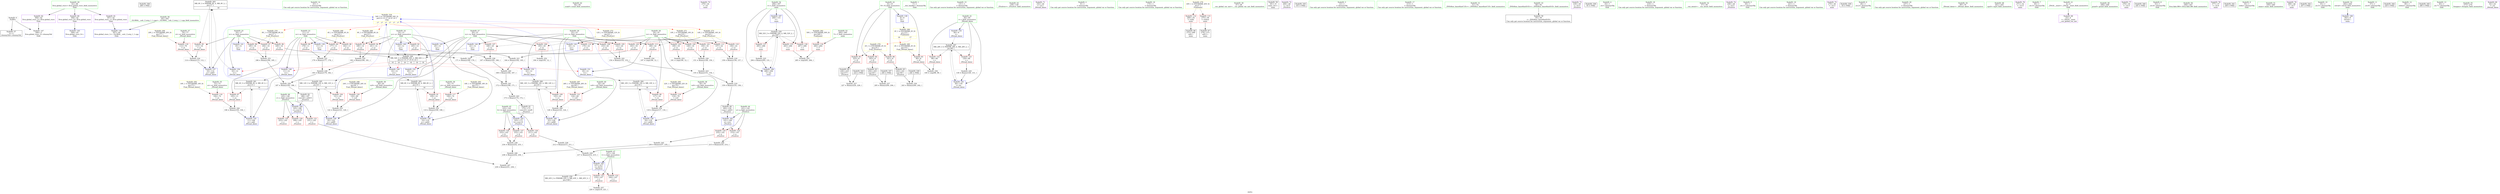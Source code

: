 digraph "SVFG" {
	label="SVFG";

	Node0x564734958a10 [shape=record,color=grey,label="{NodeID: 0\nNullPtr}"];
	Node0x564734958a10 -> Node0x564734977640[style=solid];
	Node0x564734958a10 -> Node0x56473497d220[style=solid];
	Node0x5647349a3600 [shape=record,color=black,label="{NodeID: 346\n289 = PHI()\n}"];
	Node0x56473498ee70 [shape=record,color=black,label="{NodeID: 263\nMR_8V_3 = PHI(MR_8V_4, MR_8V_2, )\npts\{17 \}\n|{|<s2>16}}"];
	Node0x56473498ee70 -> Node0x564734979610[style=dashed];
	Node0x56473498ee70 -> Node0x56473497da70[style=dashed];
	Node0x56473498ee70:s2 -> Node0x564734995f80[style=dashed,color=blue];
	Node0x564734975e80 [shape=record,color=red,label="{NodeID: 97\n184\<--16\n\<--zc\n_Z5solvev\n}"];
	Node0x564734975e80 -> Node0x564734984aa0[style=solid];
	Node0x564734973dc0 [shape=record,color=green,label="{NodeID: 14\n43\<--1\n\<--dummyObj\nCan only get source location for instruction, argument, global var or function.}"];
	Node0x5647349769e0 [shape=record,color=red,label="{NodeID: 111\n157\<--22\n\<--vz\n_Z5solvev\n}"];
	Node0x5647349769e0 -> Node0x564734981920[style=solid];
	Node0x564734974bc0 [shape=record,color=green,label="{NodeID: 28\n22\<--23\nvz\<--vz_field_insensitive\nGlob }"];
	Node0x564734974bc0 -> Node0x564734976840[style=solid];
	Node0x564734974bc0 -> Node0x564734976910[style=solid];
	Node0x564734974bc0 -> Node0x5647349769e0[style=solid];
	Node0x564734974bc0 -> Node0x564734976ab0[style=solid];
	Node0x564734974bc0 -> Node0x564734976b80[style=solid];
	Node0x564734974bc0 -> Node0x56473497cf20[style=solid];
	Node0x564734974bc0 -> Node0x56473497d730[style=solid];
	Node0x564734974bc0 -> Node0x56473497dce0[style=solid];
	Node0x56473497be90 [shape=record,color=red,label="{NodeID: 125\n235\<--141\n\<--a\n_Z5solvev\n}"];
	Node0x56473497be90 -> Node0x5647349841a0[style=solid];
	Node0x564734975870 [shape=record,color=green,label="{NodeID: 42\n94\<--95\nscanf\<--scanf_field_insensitive\n}"];
	Node0x564734981f20 [shape=record,color=grey,label="{NodeID: 222\n154 = Binary(152, 153, )\n}"];
	Node0x564734981f20 -> Node0x5647349820a0[style=solid];
	Node0x56473497ca20 [shape=record,color=blue,label="{NodeID: 139\n11\<--12\nxc\<--\nGlob }"];
	Node0x56473497ca20 -> Node0x56473498df70[style=dashed];
	Node0x564734977540 [shape=record,color=green,label="{NodeID: 56\n44\<--302\n_GLOBAL__sub_I_Lutyj_1_1.cpp\<--_GLOBAL__sub_I_Lutyj_1_1.cpp_field_insensitive\n}"];
	Node0x564734977540 -> Node0x56473497d120[style=solid];
	Node0x564734983420 [shape=record,color=grey,label="{NodeID: 236\n183 = Binary(179, 182, )\n}"];
	Node0x564734983420 -> Node0x564734984920[style=solid];
	Node0x56473497d730 [shape=record,color=blue,label="{NodeID: 153\n22\<--12\nvz\<--\n_Z9read_datav\n}"];
	Node0x56473497d730 -> Node0x56473498fd70[style=dashed];
	Node0x564734978130 [shape=record,color=purple,label="{NodeID: 70\n279\<--24\n\<--.str\nmain\n}"];
	Node0x564734984920 [shape=record,color=grey,label="{NodeID: 250\n187 = Binary(183, 186, )\n}"];
	Node0x564734984920 -> Node0x564734977ab0[style=solid];
	Node0x56473497e290 [shape=record,color=blue,label="{NodeID: 167\n266\<--131\nt\<--\nmain\n}"];
	Node0x56473497e290 -> Node0x56473498da70[style=dashed];
	Node0x564734978d20 [shape=record,color=red,label="{NodeID: 84\n203\<--8\n\<--N\n_Z5solvev\n}"];
	Node0x564734978d20 -> Node0x564734977b80[style=solid];
	Node0x56473496f700 [shape=record,color=green,label="{NodeID: 1\n7\<--1\n__dso_handle\<--dummyObj\nGlob }"];
	Node0x56473498f370 [shape=record,color=black,label="{NodeID: 264\nMR_10V_3 = PHI(MR_10V_4, MR_10V_2, )\npts\{19 \}\n|{|<s2>16}}"];
	Node0x56473498f370 -> Node0x564734976020[style=dashed];
	Node0x56473498f370 -> Node0x56473497db40[style=dashed];
	Node0x56473498f370:s2 -> Node0x564734995f80[style=dashed,color=blue];
	Node0x564734975f50 [shape=record,color=red,label="{NodeID: 98\n185\<--16\n\<--zc\n_Z5solvev\n}"];
	Node0x564734975f50 -> Node0x564734984aa0[style=solid];
	Node0x564734973ec0 [shape=record,color=green,label="{NodeID: 15\n131\<--1\n\<--dummyObj\nCan only get source location for instruction, argument, global var or function.}"];
	Node0x564734991a70 [shape=record,color=yellow,style=double,label="{NodeID: 278\n2V_1 = ENCHI(MR_2V_0)\npts\{10 \}\nFun[_Z5solvev]}"];
	Node0x564734991a70 -> Node0x564734978d20[style=dashed];
	Node0x564734991a70 -> Node0x564734978df0[style=dashed];
	Node0x564734991a70 -> Node0x564734978ec0[style=dashed];
	Node0x564734976ab0 [shape=record,color=red,label="{NodeID: 112\n170\<--22\n\<--vz\n_Z5solvev\n}"];
	Node0x564734976ab0 -> Node0x564734983d20[style=solid];
	Node0x564734974cc0 [shape=record,color=green,label="{NodeID: 29\n42\<--46\nllvm.global_ctors\<--llvm.global_ctors_field_insensitive\nGlob }"];
	Node0x564734974cc0 -> Node0x564734978950[style=solid];
	Node0x564734974cc0 -> Node0x564734978a50[style=solid];
	Node0x564734974cc0 -> Node0x564734978b50[style=solid];
	Node0x564734992f20 [shape=record,color=yellow,style=double,label="{NodeID: 292\n16V_1 = ENCHI(MR_16V_0)\npts\{73 \}\nFun[_Z9read_datav]}"];
	Node0x564734992f20 -> Node0x56473497b740[style=dashed];
	Node0x56473497bf60 [shape=record,color=red,label="{NodeID: 126\n211\<--143\n\<--b\n_Z5solvev\n}"];
	Node0x56473497bf60 -> Node0x564734982820[style=solid];
	Node0x564734975970 [shape=record,color=green,label="{NodeID: 43\n138\<--139\n_Z5solvev\<--_Z5solvev_field_insensitive\n}"];
	Node0x5647349820a0 [shape=record,color=grey,label="{NodeID: 223\n155 = Binary(151, 154, )\n}"];
	Node0x5647349820a0 -> Node0x564734981aa0[style=solid];
	Node0x56473497cb20 [shape=record,color=blue,label="{NodeID: 140\n14\<--12\nyc\<--\nGlob }"];
	Node0x56473497cb20 -> Node0x56473498df70[style=dashed];
	Node0x564734977640 [shape=record,color=black,label="{NodeID: 57\n2\<--3\ndummyVal\<--dummyVal\n}"];
	Node0x5647349835a0 [shape=record,color=grey,label="{NodeID: 237\n205 = Binary(200, 204, )\n}"];
	Node0x56473497d800 [shape=record,color=blue,label="{NodeID: 154\n84\<--9\ni\<--\n_Z9read_datav\n}"];
	Node0x56473497d800 -> Node0x564734990270[style=dashed];
	Node0x564734978200 [shape=record,color=purple,label="{NodeID: 71\n102\<--26\n\<--.str.1\n_Z9read_datav\n}"];
	Node0x564734995f80 [shape=record,color=yellow,style=double,label="{NodeID: 334\n54V_3 = CSCHI(MR_54V_2)\npts\{13 15 17 19 21 23 \}\nCS[]|{|<s1>17|<s2>17|<s3>17|<s4>17|<s5>17|<s6>17}}"];
	Node0x564734995f80 -> Node0x56473498df70[style=dashed];
	Node0x564734995f80:s1 -> Node0x564734990770[style=dashed,color=red];
	Node0x564734995f80:s2 -> Node0x564734991290[style=dashed,color=red];
	Node0x564734995f80:s3 -> Node0x564734991370[style=dashed,color=red];
	Node0x564734995f80:s4 -> Node0x564734991450[style=dashed,color=red];
	Node0x564734995f80:s5 -> Node0x564734991530[style=dashed,color=red];
	Node0x564734995f80:s6 -> Node0x564734991610[style=dashed,color=red];
	Node0x564734984aa0 [shape=record,color=grey,label="{NodeID: 251\n186 = Binary(184, 185, )\n}"];
	Node0x564734984aa0 -> Node0x564734984920[style=solid];
	Node0x56473497e360 [shape=record,color=blue,label="{NodeID: 168\n266\<--294\nt\<--inc\nmain\n}"];
	Node0x56473497e360 -> Node0x56473498da70[style=dashed];
	Node0x564734978df0 [shape=record,color=red,label="{NodeID: 85\n225\<--8\n\<--N\n_Z5solvev\n}"];
	Node0x564734978df0 -> Node0x564734977c50[style=solid];
	Node0x564734972de0 [shape=record,color=green,label="{NodeID: 2\n9\<--1\n\<--dummyObj\nCan only get source location for instruction, argument, global var or function.}"];
	Node0x56473498f870 [shape=record,color=black,label="{NodeID: 265\nMR_12V_3 = PHI(MR_12V_4, MR_12V_2, )\npts\{21 \}\n|{|<s2>16}}"];
	Node0x56473498f870 -> Node0x564734976430[style=dashed];
	Node0x56473498f870 -> Node0x56473497dc10[style=dashed];
	Node0x56473498f870:s2 -> Node0x564734995f80[style=dashed,color=blue];
	Node0x564734976020 [shape=record,color=red,label="{NodeID: 99\n117\<--18\n\<--vx\n_Z9read_datav\n}"];
	Node0x564734976020 -> Node0x564734983120[style=solid];
	Node0x564734973fc0 [shape=record,color=green,label="{NodeID: 16\n174\<--1\n\<--dummyObj\nCan only get source location for instruction, argument, global var or function.}"];
	Node0x564734991b50 [shape=record,color=yellow,style=double,label="{NodeID: 279\n45V_1 = ENCHI(MR_45V_0)\npts\{1 \}\nFun[main]}"];
	Node0x564734991b50 -> Node0x564734976c50[style=dashed];
	Node0x564734991b50 -> Node0x564734976d20[style=dashed];
	Node0x564734976b80 [shape=record,color=red,label="{NodeID: 113\n196\<--22\n\<--vz\n_Z5solvev\n}"];
	Node0x564734976b80 -> Node0x564734984f20[style=solid];
	Node0x564734974dc0 [shape=record,color=green,label="{NodeID: 30\n47\<--48\n__cxx_global_var_init\<--__cxx_global_var_init_field_insensitive\n}"];
	Node0x564734993000 [shape=record,color=yellow,style=double,label="{NodeID: 293\n18V_1 = ENCHI(MR_18V_0)\npts\{75 \}\nFun[_Z9read_datav]}"];
	Node0x564734993000 -> Node0x56473497b810[style=dashed];
	Node0x56473497c030 [shape=record,color=red,label="{NodeID: 127\n232\<--143\n\<--b\n_Z5solvev\n}"];
	Node0x56473497c030 -> Node0x564734983720[style=solid];
	Node0x564734975a70 [shape=record,color=green,label="{NodeID: 44\n141\<--142\na\<--a_field_insensitive\n_Z5solvev\n}"];
	Node0x564734975a70 -> Node0x56473497bdc0[style=solid];
	Node0x564734975a70 -> Node0x56473497be90[style=solid];
	Node0x564734975a70 -> Node0x56473497de80[style=solid];
	Node0x564734982220 [shape=record,color=grey,label="{NodeID: 224\n114 = Binary(113, 112, )\n}"];
	Node0x564734982220 -> Node0x56473497da70[style=solid];
	Node0x56473497cc20 [shape=record,color=blue,label="{NodeID: 141\n16\<--12\nzc\<--\nGlob }"];
	Node0x56473497cc20 -> Node0x56473498df70[style=dashed];
	Node0x564734977740 [shape=record,color=black,label="{NodeID: 58\n261\<--9\nmain_ret\<--\nmain\n}"];
	Node0x564734983720 [shape=record,color=grey,label="{NodeID: 238\n234 = Binary(232, 233, )\n}"];
	Node0x564734983720 -> Node0x564734984320[style=solid];
	Node0x56473497d8d0 [shape=record,color=blue,label="{NodeID: 155\n11\<--106\nxc\<--add\n_Z9read_datav\n}"];
	Node0x56473497d8d0 -> Node0x56473498e470[style=dashed];
	Node0x5647349782d0 [shape=record,color=purple,label="{NodeID: 72\n206\<--28\n\<--.str.2\n_Z5solvev\n}"];
	Node0x5647346bd160 [shape=record,color=black,label="{NodeID: 335\n103 = PHI()\n}"];
	Node0x564734984c20 [shape=record,color=grey,label="{NodeID: 252\n194 = cmp(193, 12, )\n}"];
	Node0x564734978ec0 [shape=record,color=red,label="{NodeID: 86\n241\<--8\n\<--N\n_Z5solvev\n}"];
	Node0x564734978ec0 -> Node0x564734977d20[style=solid];
	Node0x564734972e70 [shape=record,color=green,label="{NodeID: 3\n12\<--1\n\<--dummyObj\nCan only get source location for instruction, argument, global var or function.}"];
	Node0x56473498fd70 [shape=record,color=black,label="{NodeID: 266\nMR_14V_3 = PHI(MR_14V_4, MR_14V_2, )\npts\{23 \}\n|{|<s2>16}}"];
	Node0x56473498fd70 -> Node0x564734976840[style=dashed];
	Node0x56473498fd70 -> Node0x56473497dce0[style=dashed];
	Node0x56473498fd70:s2 -> Node0x564734995f80[style=dashed,color=blue];
	Node0x5647349760f0 [shape=record,color=red,label="{NodeID: 100\n149\<--18\n\<--vx\n_Z5solvev\n}"];
	Node0x5647349760f0 -> Node0x564734982520[style=solid];
	Node0x5647349740c0 [shape=record,color=green,label="{NodeID: 17\n213\<--1\n\<--dummyObj\nCan only get source location for instruction, argument, global var or function.}"];
	Node0x564734991c60 [shape=record,color=yellow,style=double,label="{NodeID: 280\n2V_1 = ENCHI(MR_2V_0)\npts\{10 \}\nFun[main]|{<s0>16|<s1>17}}"];
	Node0x564734991c60:s0 -> Node0x5647349928d0[style=dashed,color=red];
	Node0x564734991c60:s1 -> Node0x564734991a70[style=dashed,color=red];
	Node0x564734976c50 [shape=record,color=red,label="{NodeID: 114\n269\<--34\n\<--stdin\nmain\n}"];
	Node0x564734976c50 -> Node0x564734977df0[style=solid];
	Node0x564734974ec0 [shape=record,color=green,label="{NodeID: 31\n51\<--52\n_ZNSt8ios_base4InitC1Ev\<--_ZNSt8ios_base4InitC1Ev_field_insensitive\n}"];
	Node0x5647349930e0 [shape=record,color=yellow,style=double,label="{NodeID: 294\n20V_1 = ENCHI(MR_20V_0)\npts\{77 \}\nFun[_Z9read_datav]}"];
	Node0x5647349930e0 -> Node0x56473497b8e0[style=dashed];
	Node0x56473497c100 [shape=record,color=red,label="{NodeID: 128\n233\<--143\n\<--b\n_Z5solvev\n}"];
	Node0x56473497c100 -> Node0x564734983720[style=solid];
	Node0x564734975b40 [shape=record,color=green,label="{NodeID: 45\n143\<--144\nb\<--b_field_insensitive\n_Z5solvev\n}"];
	Node0x564734975b40 -> Node0x56473497bf60[style=solid];
	Node0x564734975b40 -> Node0x56473497c030[style=solid];
	Node0x564734975b40 -> Node0x56473497c100[style=solid];
	Node0x564734975b40 -> Node0x56473497df50[style=solid];
	Node0x5647349823a0 [shape=record,color=grey,label="{NodeID: 225\n294 = Binary(293, 131, )\n}"];
	Node0x5647349823a0 -> Node0x56473497e360[style=solid];
	Node0x56473497cd20 [shape=record,color=blue,label="{NodeID: 142\n18\<--12\nvx\<--\nGlob }"];
	Node0x56473497cd20 -> Node0x56473498df70[style=dashed];
	Node0x564734977810 [shape=record,color=black,label="{NodeID: 59\n55\<--56\n\<--_ZNSt8ios_base4InitD1Ev\nCan only get source location for instruction, argument, global var or function.}"];
	Node0x5647349838a0 [shape=record,color=grey,label="{NodeID: 239\n167 = Binary(165, 166, )\n}"];
	Node0x5647349838a0 -> Node0x564734983a20[style=solid];
	Node0x56473497d9a0 [shape=record,color=blue,label="{NodeID: 156\n14\<--110\nyc\<--add2\n_Z9read_datav\n}"];
	Node0x56473497d9a0 -> Node0x56473498e970[style=dashed];
	Node0x5647349783a0 [shape=record,color=purple,label="{NodeID: 73\n228\<--28\n\<--.str.2\n_Z5solvev\n}"];
	Node0x5647349a27b0 [shape=record,color=black,label="{NodeID: 336\n93 = PHI()\n}"];
	Node0x564734984da0 [shape=record,color=grey,label="{NodeID: 253\n191 = cmp(190, 12, )\n}"];
	Node0x564734978f90 [shape=record,color=red,label="{NodeID: 87\n105\<--11\n\<--xc\n_Z9read_datav\n}"];
	Node0x564734978f90 -> Node0x564734984020[style=solid];
	Node0x564734972f00 [shape=record,color=green,label="{NodeID: 4\n24\<--1\n.str\<--dummyObj\nGlob }"];
	Node0x564734990270 [shape=record,color=black,label="{NodeID: 267\nMR_28V_3 = PHI(MR_28V_4, MR_28V_2, )\npts\{85 \}\n}"];
	Node0x564734990270 -> Node0x56473497bc20[style=dashed];
	Node0x564734990270 -> Node0x56473497bcf0[style=dashed];
	Node0x564734990270 -> Node0x56473497ddb0[style=dashed];
	Node0x5647349761c0 [shape=record,color=red,label="{NodeID: 101\n150\<--18\n\<--vx\n_Z5solvev\n}"];
	Node0x5647349761c0 -> Node0x564734982520[style=solid];
	Node0x5647349741c0 [shape=record,color=green,label="{NodeID: 18\n216\<--1\n\<--dummyObj\nCan only get source location for instruction, argument, global var or function.}"];
	Node0x564734976d20 [shape=record,color=red,label="{NodeID: 115\n275\<--39\n\<--stdout\nmain\n}"];
	Node0x564734976d20 -> Node0x564734977ec0[style=solid];
	Node0x564734974fc0 [shape=record,color=green,label="{NodeID: 32\n57\<--58\n__cxa_atexit\<--__cxa_atexit_field_insensitive\n}"];
	Node0x5647349931c0 [shape=record,color=yellow,style=double,label="{NodeID: 295\n22V_1 = ENCHI(MR_22V_0)\npts\{79 \}\nFun[_Z9read_datav]}"];
	Node0x5647349931c0 -> Node0x56473497b9b0[style=dashed];
	Node0x56473497c1d0 [shape=record,color=red,label="{NodeID: 129\n199\<--145\n\<--c\n_Z5solvev\n}"];
	Node0x564734975c10 [shape=record,color=green,label="{NodeID: 46\n145\<--146\nc\<--c_field_insensitive\n_Z5solvev\n}"];
	Node0x564734975c10 -> Node0x56473497c1d0[style=solid];
	Node0x564734975c10 -> Node0x56473497c2a0[style=solid];
	Node0x564734975c10 -> Node0x56473497c370[style=solid];
	Node0x564734975c10 -> Node0x56473497e020[style=solid];
	Node0x564734982520 [shape=record,color=grey,label="{NodeID: 226\n151 = Binary(149, 150, )\n}"];
	Node0x564734982520 -> Node0x5647349820a0[style=solid];
	Node0x56473497ce20 [shape=record,color=blue,label="{NodeID: 143\n20\<--12\nvy\<--\nGlob }"];
	Node0x56473497ce20 -> Node0x56473498df70[style=dashed];
	Node0x564734977910 [shape=record,color=black,label="{NodeID: 60\n160\<--159\nconv\<--add3\n_Z5solvev\n}"];
	Node0x564734977910 -> Node0x56473497de80[style=solid];
	Node0x564734983a20 [shape=record,color=grey,label="{NodeID: 240\n168 = Binary(164, 167, )\n}"];
	Node0x564734983a20 -> Node0x564734983ba0[style=solid];
	Node0x56473497da70 [shape=record,color=blue,label="{NodeID: 157\n16\<--114\nzc\<--add3\n_Z9read_datav\n}"];
	Node0x56473497da70 -> Node0x56473498ee70[style=dashed];
	Node0x564734978470 [shape=record,color=purple,label="{NodeID: 74\n248\<--28\n\<--.str.2\n_Z5solvev\n}"];
	Node0x5647349a28b0 [shape=record,color=black,label="{NodeID: 337\n200 = PHI()\n}"];
	Node0x5647349a28b0 -> Node0x5647349835a0[style=solid];
	Node0x564734984f20 [shape=record,color=grey,label="{NodeID: 254\n197 = cmp(196, 12, )\n}"];
	Node0x564734979060 [shape=record,color=red,label="{NodeID: 88\n162\<--11\n\<--xc\n_Z5solvev\n}"];
	Node0x564734979060 -> Node0x564734981da0[style=solid];
	Node0x564734972f90 [shape=record,color=green,label="{NodeID: 5\n26\<--1\n.str.1\<--dummyObj\nGlob }"];
	Node0x564734990770 [shape=record,color=yellow,style=double,label="{NodeID: 268\n4V_1 = ENCHI(MR_4V_0)\npts\{13 \}\nFun[_Z5solvev]}"];
	Node0x564734990770 -> Node0x564734979060[style=dashed];
	Node0x564734990770 -> Node0x564734979130[style=dashed];
	Node0x564734990770 -> Node0x564734979200[style=dashed];
	Node0x564734976290 [shape=record,color=red,label="{NodeID: 102\n163\<--18\n\<--vx\n_Z5solvev\n}"];
	Node0x564734976290 -> Node0x564734981da0[style=solid];
	Node0x5647349742c0 [shape=record,color=green,label="{NodeID: 19\n221\<--1\n\<--dummyObj\nCan only get source location for instruction, argument, global var or function.}"];
	Node0x564734991e20 [shape=record,color=yellow,style=double,label="{NodeID: 282\n50V_1 = ENCHI(MR_50V_0)\npts\{265 \}\nFun[main]}"];
	Node0x564734991e20 -> Node0x56473497c5e0[style=dashed];
	Node0x56473497b740 [shape=record,color=red,label="{NodeID: 116\n104\<--72\n\<--xt\n_Z9read_datav\n}"];
	Node0x56473497b740 -> Node0x564734984020[style=solid];
	Node0x5647349750c0 [shape=record,color=green,label="{NodeID: 33\n56\<--62\n_ZNSt8ios_base4InitD1Ev\<--_ZNSt8ios_base4InitD1Ev_field_insensitive\n}"];
	Node0x5647349750c0 -> Node0x564734977810[style=solid];
	Node0x5647349932a0 [shape=record,color=yellow,style=double,label="{NodeID: 296\n24V_1 = ENCHI(MR_24V_0)\npts\{81 \}\nFun[_Z9read_datav]}"];
	Node0x5647349932a0 -> Node0x56473497ba80[style=dashed];
	Node0x56473497c2a0 [shape=record,color=red,label="{NodeID: 130\n223\<--145\n\<--c\n_Z5solvev\n}"];
	Node0x564734975ce0 [shape=record,color=green,label="{NodeID: 47\n147\<--148\nt\<--t_field_insensitive\n_Z5solvev\n}"];
	Node0x564734975ce0 -> Node0x56473497c440[style=solid];
	Node0x564734975ce0 -> Node0x56473497c510[style=solid];
	Node0x564734975ce0 -> Node0x56473497e0f0[style=solid];
	Node0x5647349826a0 [shape=record,color=grey,label="{NodeID: 227\n227 = Binary(224, 226, )\n}"];
	Node0x56473497cf20 [shape=record,color=blue,label="{NodeID: 144\n22\<--12\nvz\<--\nGlob }"];
	Node0x56473497cf20 -> Node0x56473498df70[style=dashed];
	Node0x5647349779e0 [shape=record,color=black,label="{NodeID: 61\n175\<--173\nconv10\<--mul9\n_Z5solvev\n}"];
	Node0x5647349779e0 -> Node0x56473497df50[style=solid];
	Node0x564734983ba0 [shape=record,color=grey,label="{NodeID: 241\n172 = Binary(168, 171, )\n}"];
	Node0x564734983ba0 -> Node0x564734983ea0[style=solid];
	Node0x56473497db40 [shape=record,color=blue,label="{NodeID: 158\n18\<--118\nvx\<--add4\n_Z9read_datav\n}"];
	Node0x56473497db40 -> Node0x56473498f370[style=dashed];
	Node0x564734978540 [shape=record,color=purple,label="{NodeID: 75\n270\<--30\n\<--.str.3\nmain\n}"];
	Node0x5647349a2a10 [shape=record,color=black,label="{NodeID: 338\n54 = PHI()\n}"];
	Node0x5647349850a0 [shape=record,color=grey,label="{NodeID: 255\n285 = cmp(283, 284, )\n}"];
	Node0x564734979130 [shape=record,color=red,label="{NodeID: 89\n177\<--11\n\<--xc\n_Z5solvev\n}"];
	Node0x564734979130 -> Node0x564734982ca0[style=solid];
	Node0x5647349738d0 [shape=record,color=green,label="{NodeID: 6\n28\<--1\n.str.2\<--dummyObj\nGlob }"];
	Node0x564734991290 [shape=record,color=yellow,style=double,label="{NodeID: 269\n6V_1 = ENCHI(MR_6V_0)\npts\{15 \}\nFun[_Z5solvev]}"];
	Node0x564734991290 -> Node0x5647349793a0[style=dashed];
	Node0x564734991290 -> Node0x564734979470[style=dashed];
	Node0x564734991290 -> Node0x564734979540[style=dashed];
	Node0x564734976360 [shape=record,color=red,label="{NodeID: 103\n190\<--18\n\<--vx\n_Z5solvev\n}"];
	Node0x564734976360 -> Node0x564734984da0[style=solid];
	Node0x5647349743c0 [shape=record,color=green,label="{NodeID: 20\n237\<--1\n\<--dummyObj\nCan only get source location for instruction, argument, global var or function.}"];
	Node0x56473497b810 [shape=record,color=red,label="{NodeID: 117\n108\<--74\n\<--yt\n_Z9read_datav\n}"];
	Node0x56473497b810 -> Node0x564734982e20[style=solid];
	Node0x5647349751c0 [shape=record,color=green,label="{NodeID: 34\n69\<--70\n_Z9read_datav\<--_Z9read_datav_field_insensitive\n}"];
	Node0x564734993380 [shape=record,color=yellow,style=double,label="{NodeID: 297\n26V_1 = ENCHI(MR_26V_0)\npts\{83 \}\nFun[_Z9read_datav]}"];
	Node0x564734993380 -> Node0x56473497bb50[style=dashed];
	Node0x56473497c370 [shape=record,color=red,label="{NodeID: 131\n231\<--145\n\<--c\n_Z5solvev\n}"];
	Node0x56473497c370 -> Node0x5647349844a0[style=solid];
	Node0x564734976dd0 [shape=record,color=green,label="{NodeID: 48\n201\<--202\nsqrtl\<--sqrtl_field_insensitive\n}"];
	Node0x564734982820 [shape=record,color=grey,label="{NodeID: 228\n212 = Binary(213, 211, )\n}"];
	Node0x564734982820 -> Node0x5647349829a0[style=solid];
	Node0x56473497d020 [shape=record,color=blue,label="{NodeID: 145\n306\<--43\nllvm.global_ctors_0\<--\nGlob }"];
	Node0x564734977ab0 [shape=record,color=black,label="{NodeID: 62\n188\<--187\nconv16\<--add15\n_Z5solvev\n}"];
	Node0x564734977ab0 -> Node0x56473497e020[style=solid];
	Node0x564734983d20 [shape=record,color=grey,label="{NodeID: 242\n171 = Binary(169, 170, )\n}"];
	Node0x564734983d20 -> Node0x564734983ba0[style=solid];
	Node0x56473497dc10 [shape=record,color=blue,label="{NodeID: 159\n20\<--122\nvy\<--add5\n_Z9read_datav\n}"];
	Node0x56473497dc10 -> Node0x56473498f870[style=dashed];
	Node0x564734978610 [shape=record,color=purple,label="{NodeID: 76\n271\<--32\n\<--.str.4\nmain\n}"];
	Node0x5647349a2ae0 [shape=record,color=black,label="{NodeID: 339\n240 = PHI()\n}"];
	Node0x5647349a2ae0 -> Node0x564734982b20[style=solid];
	Node0x564734985220 [shape=record,color=grey,label="{NodeID: 256\n100 = cmp(98, 99, )\n}"];
	Node0x564734979200 [shape=record,color=red,label="{NodeID: 90\n178\<--11\n\<--xc\n_Z5solvev\n}"];
	Node0x564734979200 -> Node0x564734982ca0[style=solid];
	Node0x564734973960 [shape=record,color=green,label="{NodeID: 7\n30\<--1\n.str.3\<--dummyObj\nGlob }"];
	Node0x564734991370 [shape=record,color=yellow,style=double,label="{NodeID: 270\n8V_1 = ENCHI(MR_8V_0)\npts\{17 \}\nFun[_Z5solvev]}"];
	Node0x564734991370 -> Node0x564734975db0[style=dashed];
	Node0x564734991370 -> Node0x564734975e80[style=dashed];
	Node0x564734991370 -> Node0x564734975f50[style=dashed];
	Node0x564734976430 [shape=record,color=red,label="{NodeID: 104\n121\<--20\n\<--vy\n_Z9read_datav\n}"];
	Node0x564734976430 -> Node0x564734982fa0[style=solid];
	Node0x5647349744c0 [shape=record,color=green,label="{NodeID: 21\n4\<--6\n_ZStL8__ioinit\<--_ZStL8__ioinit_field_insensitive\nGlob }"];
	Node0x5647349744c0 -> Node0x564734977f90[style=solid];
	Node0x56473497b8e0 [shape=record,color=red,label="{NodeID: 118\n112\<--76\n\<--zt\n_Z9read_datav\n}"];
	Node0x56473497b8e0 -> Node0x564734982220[style=solid];
	Node0x5647349752c0 [shape=record,color=green,label="{NodeID: 35\n72\<--73\nxt\<--xt_field_insensitive\n_Z9read_datav\n}"];
	Node0x5647349752c0 -> Node0x56473497b740[style=solid];
	Node0x56473497c440 [shape=record,color=red,label="{NodeID: 132\n219\<--147\n\<--t\n_Z5solvev\n}"];
	Node0x56473497c440 -> Node0x5647349853a0[style=solid];
	Node0x564734976ed0 [shape=record,color=green,label="{NodeID: 49\n208\<--209\nprintf\<--printf_field_insensitive\n}"];
	Node0x5647349829a0 [shape=record,color=grey,label="{NodeID: 229\n217 = Binary(212, 215, )\n}"];
	Node0x5647349829a0 -> Node0x56473497e0f0[style=solid];
	Node0x56473497d120 [shape=record,color=blue,label="{NodeID: 146\n307\<--44\nllvm.global_ctors_1\<--_GLOBAL__sub_I_Lutyj_1_1.cpp\nGlob }"];
	Node0x564734977b80 [shape=record,color=black,label="{NodeID: 63\n204\<--203\nconv20\<--\n_Z5solvev\n}"];
	Node0x564734977b80 -> Node0x5647349835a0[style=solid];
	Node0x564734983ea0 [shape=record,color=grey,label="{NodeID: 243\n173 = Binary(174, 172, )\n}"];
	Node0x564734983ea0 -> Node0x5647349779e0[style=solid];
	Node0x56473497dce0 [shape=record,color=blue,label="{NodeID: 160\n22\<--126\nvz\<--add6\n_Z9read_datav\n}"];
	Node0x56473497dce0 -> Node0x56473498fd70[style=dashed];
	Node0x5647349786e0 [shape=record,color=purple,label="{NodeID: 77\n276\<--35\n\<--.str.5\nmain\n}"];
	Node0x5647349a2c10 [shape=record,color=black,label="{NodeID: 340\n245 = PHI()\n}"];
	Node0x5647349853a0 [shape=record,color=grey,label="{NodeID: 257\n220 = cmp(219, 221, )\n}"];
	Node0x5647349792d0 [shape=record,color=red,label="{NodeID: 91\n109\<--14\n\<--yc\n_Z9read_datav\n}"];
	Node0x5647349792d0 -> Node0x564734982e20[style=solid];
	Node0x5647349739f0 [shape=record,color=green,label="{NodeID: 8\n32\<--1\n.str.4\<--dummyObj\nGlob }"];
	Node0x564734991450 [shape=record,color=yellow,style=double,label="{NodeID: 271\n10V_1 = ENCHI(MR_10V_0)\npts\{19 \}\nFun[_Z5solvev]}"];
	Node0x564734991450 -> Node0x5647349760f0[style=dashed];
	Node0x564734991450 -> Node0x5647349761c0[style=dashed];
	Node0x564734991450 -> Node0x564734976290[style=dashed];
	Node0x564734991450 -> Node0x564734976360[style=dashed];
	Node0x564734976500 [shape=record,color=red,label="{NodeID: 105\n152\<--20\n\<--vy\n_Z5solvev\n}"];
	Node0x564734976500 -> Node0x564734981f20[style=solid];
	Node0x5647349745c0 [shape=record,color=green,label="{NodeID: 22\n8\<--10\nN\<--N_field_insensitive\nGlob }"];
	Node0x5647349745c0 -> Node0x564734978c50[style=solid];
	Node0x5647349745c0 -> Node0x564734978d20[style=solid];
	Node0x5647349745c0 -> Node0x564734978df0[style=solid];
	Node0x5647349745c0 -> Node0x564734978ec0[style=solid];
	Node0x5647349745c0 -> Node0x56473497c920[style=solid];
	Node0x5647349928d0 [shape=record,color=yellow,style=double,label="{NodeID: 285\n2V_1 = ENCHI(MR_2V_0)\npts\{10 \}\nFun[_Z9read_datav]}"];
	Node0x5647349928d0 -> Node0x564734978c50[style=dashed];
	Node0x56473497b9b0 [shape=record,color=red,label="{NodeID: 119\n116\<--78\n\<--vx0\n_Z9read_datav\n}"];
	Node0x56473497b9b0 -> Node0x564734983120[style=solid];
	Node0x564734975390 [shape=record,color=green,label="{NodeID: 36\n74\<--75\nyt\<--yt_field_insensitive\n_Z9read_datav\n}"];
	Node0x564734975390 -> Node0x56473497b810[style=solid];
	Node0x56473497c510 [shape=record,color=red,label="{NodeID: 133\n244\<--147\n\<--t\n_Z5solvev\n}"];
	Node0x564734976fd0 [shape=record,color=green,label="{NodeID: 50\n246\<--247\nllvm.fabs.f80\<--llvm.fabs.f80_field_insensitive\n}"];
	Node0x564734982b20 [shape=record,color=grey,label="{NodeID: 230\n243 = Binary(240, 242, )\n}"];
	Node0x56473497d220 [shape=record,color=blue, style = dotted,label="{NodeID: 147\n308\<--3\nllvm.global_ctors_2\<--dummyVal\nGlob }"];
	Node0x564734977c50 [shape=record,color=black,label="{NodeID: 64\n226\<--225\nconv27\<--\n_Z5solvev\n}"];
	Node0x564734977c50 -> Node0x5647349826a0[style=solid];
	Node0x564734984020 [shape=record,color=grey,label="{NodeID: 244\n106 = Binary(105, 104, )\n}"];
	Node0x564734984020 -> Node0x56473497d8d0[style=solid];
	Node0x56473497ddb0 [shape=record,color=blue,label="{NodeID: 161\n84\<--130\ni\<--inc\n_Z9read_datav\n}"];
	Node0x56473497ddb0 -> Node0x564734990270[style=dashed];
	Node0x5647349787b0 [shape=record,color=purple,label="{NodeID: 78\n277\<--37\n\<--.str.6\nmain\n}"];
	Node0x5647349a2d10 [shape=record,color=black,label="{NodeID: 341\n249 = PHI()\n}"];
	Node0x56473498d570 [shape=record,color=black,label="{NodeID: 258\nMR_43V_2 = PHI(MR_43V_3, MR_43V_1, MR_43V_3, )\npts\{148 \}\n}"];
	Node0x5647349793a0 [shape=record,color=red,label="{NodeID: 92\n165\<--14\n\<--yc\n_Z5solvev\n}"];
	Node0x5647349793a0 -> Node0x5647349838a0[style=solid];
	Node0x564734973a80 [shape=record,color=green,label="{NodeID: 9\n34\<--1\nstdin\<--dummyObj\nGlob }"];
	Node0x564734991530 [shape=record,color=yellow,style=double,label="{NodeID: 272\n12V_1 = ENCHI(MR_12V_0)\npts\{21 \}\nFun[_Z5solvev]}"];
	Node0x564734991530 -> Node0x564734976500[style=dashed];
	Node0x564734991530 -> Node0x5647349765d0[style=dashed];
	Node0x564734991530 -> Node0x5647349766a0[style=dashed];
	Node0x564734991530 -> Node0x564734976770[style=dashed];
	Node0x5647349765d0 [shape=record,color=red,label="{NodeID: 106\n153\<--20\n\<--vy\n_Z5solvev\n}"];
	Node0x5647349765d0 -> Node0x564734981f20[style=solid];
	Node0x5647349746c0 [shape=record,color=green,label="{NodeID: 23\n11\<--13\nxc\<--xc_field_insensitive\nGlob }"];
	Node0x5647349746c0 -> Node0x564734978f90[style=solid];
	Node0x5647349746c0 -> Node0x564734979060[style=solid];
	Node0x5647349746c0 -> Node0x564734979130[style=solid];
	Node0x5647349746c0 -> Node0x564734979200[style=solid];
	Node0x5647349746c0 -> Node0x56473497ca20[style=solid];
	Node0x5647349746c0 -> Node0x56473497d320[style=solid];
	Node0x5647349746c0 -> Node0x56473497d8d0[style=solid];
	Node0x56473497ba80 [shape=record,color=red,label="{NodeID: 120\n120\<--80\n\<--vy0\n_Z9read_datav\n}"];
	Node0x56473497ba80 -> Node0x564734982fa0[style=solid];
	Node0x564734975460 [shape=record,color=green,label="{NodeID: 37\n76\<--77\nzt\<--zt_field_insensitive\n_Z9read_datav\n}"];
	Node0x564734975460 -> Node0x56473497b8e0[style=solid];
	Node0x56473497c5e0 [shape=record,color=red,label="{NodeID: 134\n284\<--264\n\<--T\nmain\n}"];
	Node0x56473497c5e0 -> Node0x5647349850a0[style=solid];
	Node0x5647349770d0 [shape=record,color=green,label="{NodeID: 51\n259\<--260\nmain\<--main_field_insensitive\n}"];
	Node0x564734982ca0 [shape=record,color=grey,label="{NodeID: 231\n179 = Binary(177, 178, )\n}"];
	Node0x564734982ca0 -> Node0x564734983420[style=solid];
	Node0x56473497d320 [shape=record,color=blue,label="{NodeID: 148\n11\<--12\nxc\<--\n_Z9read_datav\n}"];
	Node0x56473497d320 -> Node0x56473498e470[style=dashed];
	Node0x564734977d20 [shape=record,color=black,label="{NodeID: 65\n242\<--241\nconv36\<--\n_Z5solvev\n}"];
	Node0x564734977d20 -> Node0x564734982b20[style=solid];
	Node0x5647349841a0 [shape=record,color=grey,label="{NodeID: 245\n236 = Binary(237, 235, )\n}"];
	Node0x5647349841a0 -> Node0x564734984320[style=solid];
	Node0x56473497de80 [shape=record,color=blue,label="{NodeID: 162\n141\<--160\na\<--conv\n_Z5solvev\n}"];
	Node0x56473497de80 -> Node0x56473497bdc0[style=dashed];
	Node0x56473497de80 -> Node0x56473497be90[style=dashed];
	Node0x564734978880 [shape=record,color=purple,label="{NodeID: 79\n288\<--40\n\<--.str.7\nmain\n}"];
	Node0x5647349a2de0 [shape=record,color=black,label="{NodeID: 342\n207 = PHI()\n}"];
	Node0x56473498da70 [shape=record,color=black,label="{NodeID: 259\nMR_52V_3 = PHI(MR_52V_4, MR_52V_2, )\npts\{267 \}\n}"];
	Node0x56473498da70 -> Node0x56473497c6b0[style=dashed];
	Node0x56473498da70 -> Node0x56473497c780[style=dashed];
	Node0x56473498da70 -> Node0x56473497c850[style=dashed];
	Node0x56473498da70 -> Node0x56473497e360[style=dashed];
	Node0x564734979470 [shape=record,color=red,label="{NodeID: 93\n180\<--14\n\<--yc\n_Z5solvev\n}"];
	Node0x564734979470 -> Node0x5647349832a0[style=solid];
	Node0x564734973b10 [shape=record,color=green,label="{NodeID: 10\n35\<--1\n.str.5\<--dummyObj\nGlob }"];
	Node0x564734991610 [shape=record,color=yellow,style=double,label="{NodeID: 273\n14V_1 = ENCHI(MR_14V_0)\npts\{23 \}\nFun[_Z5solvev]}"];
	Node0x564734991610 -> Node0x564734976910[style=dashed];
	Node0x564734991610 -> Node0x5647349769e0[style=dashed];
	Node0x564734991610 -> Node0x564734976ab0[style=dashed];
	Node0x564734991610 -> Node0x564734976b80[style=dashed];
	Node0x5647349766a0 [shape=record,color=red,label="{NodeID: 107\n166\<--20\n\<--vy\n_Z5solvev\n}"];
	Node0x5647349766a0 -> Node0x5647349838a0[style=solid];
	Node0x5647349747c0 [shape=record,color=green,label="{NodeID: 24\n14\<--15\nyc\<--yc_field_insensitive\nGlob }"];
	Node0x5647349747c0 -> Node0x5647349792d0[style=solid];
	Node0x5647349747c0 -> Node0x5647349793a0[style=solid];
	Node0x5647349747c0 -> Node0x564734979470[style=solid];
	Node0x5647349747c0 -> Node0x564734979540[style=solid];
	Node0x5647349747c0 -> Node0x56473497cb20[style=solid];
	Node0x5647349747c0 -> Node0x56473497d3f0[style=solid];
	Node0x5647349747c0 -> Node0x56473497d9a0[style=solid];
	Node0x56473497bb50 [shape=record,color=red,label="{NodeID: 121\n124\<--82\n\<--vz0\n_Z9read_datav\n}"];
	Node0x56473497bb50 -> Node0x5647349847a0[style=solid];
	Node0x564734975530 [shape=record,color=green,label="{NodeID: 38\n78\<--79\nvx0\<--vx0_field_insensitive\n_Z9read_datav\n}"];
	Node0x564734975530 -> Node0x56473497b9b0[style=solid];
	Node0x564734981920 [shape=record,color=grey,label="{NodeID: 218\n158 = Binary(156, 157, )\n}"];
	Node0x564734981920 -> Node0x564734981aa0[style=solid];
	Node0x56473497c6b0 [shape=record,color=red,label="{NodeID: 135\n283\<--266\n\<--t\nmain\n}"];
	Node0x56473497c6b0 -> Node0x5647349850a0[style=solid];
	Node0x5647349771d0 [shape=record,color=green,label="{NodeID: 52\n262\<--263\nretval\<--retval_field_insensitive\nmain\n}"];
	Node0x5647349771d0 -> Node0x56473497e1c0[style=solid];
	Node0x564734982e20 [shape=record,color=grey,label="{NodeID: 232\n110 = Binary(109, 108, )\n}"];
	Node0x564734982e20 -> Node0x56473497d9a0[style=solid];
	Node0x56473497d3f0 [shape=record,color=blue,label="{NodeID: 149\n14\<--12\nyc\<--\n_Z9read_datav\n}"];
	Node0x56473497d3f0 -> Node0x56473498e970[style=dashed];
	Node0x564734977df0 [shape=record,color=black,label="{NodeID: 66\n272\<--269\ncall\<--\nmain\n}"];
	Node0x564734984320 [shape=record,color=grey,label="{NodeID: 246\n238 = Binary(234, 236, )\n}"];
	Node0x564734984320 -> Node0x5647349844a0[style=solid];
	Node0x56473497df50 [shape=record,color=blue,label="{NodeID: 163\n143\<--175\nb\<--conv10\n_Z5solvev\n}"];
	Node0x56473497df50 -> Node0x56473497bf60[style=dashed];
	Node0x56473497df50 -> Node0x56473497c030[style=dashed];
	Node0x56473497df50 -> Node0x56473497c100[style=dashed];
	Node0x564734978950 [shape=record,color=purple,label="{NodeID: 80\n306\<--42\nllvm.global_ctors_0\<--llvm.global_ctors\nGlob }"];
	Node0x564734978950 -> Node0x56473497d020[style=solid];
	Node0x5647349a2eb0 [shape=record,color=black,label="{NodeID: 343\n224 = PHI()\n}"];
	Node0x5647349a2eb0 -> Node0x5647349826a0[style=solid];
	Node0x56473498df70 [shape=record,color=black,label="{NodeID: 260\nMR_54V_2 = PHI(MR_54V_3, MR_54V_1, )\npts\{13 15 17 19 21 23 \}\n|{<s0>16|<s1>16|<s2>16|<s3>16|<s4>16|<s5>16}}"];
	Node0x56473498df70:s0 -> Node0x56473497d320[style=dashed,color=red];
	Node0x56473498df70:s1 -> Node0x56473497d3f0[style=dashed,color=red];
	Node0x56473498df70:s2 -> Node0x56473497d4c0[style=dashed,color=red];
	Node0x56473498df70:s3 -> Node0x56473497d590[style=dashed,color=red];
	Node0x56473498df70:s4 -> Node0x56473497d660[style=dashed,color=red];
	Node0x56473498df70:s5 -> Node0x56473497d730[style=dashed,color=red];
	Node0x564734979540 [shape=record,color=red,label="{NodeID: 94\n181\<--14\n\<--yc\n_Z5solvev\n}"];
	Node0x564734979540 -> Node0x5647349832a0[style=solid];
	Node0x564734973ba0 [shape=record,color=green,label="{NodeID: 11\n37\<--1\n.str.6\<--dummyObj\nGlob }"];
	Node0x564734976770 [shape=record,color=red,label="{NodeID: 108\n193\<--20\n\<--vy\n_Z5solvev\n}"];
	Node0x564734976770 -> Node0x564734984c20[style=solid];
	Node0x5647349748c0 [shape=record,color=green,label="{NodeID: 25\n16\<--17\nzc\<--zc_field_insensitive\nGlob }"];
	Node0x5647349748c0 -> Node0x564734979610[style=solid];
	Node0x5647349748c0 -> Node0x564734975db0[style=solid];
	Node0x5647349748c0 -> Node0x564734975e80[style=solid];
	Node0x5647349748c0 -> Node0x564734975f50[style=solid];
	Node0x5647349748c0 -> Node0x56473497cc20[style=solid];
	Node0x5647349748c0 -> Node0x56473497d4c0[style=solid];
	Node0x5647349748c0 -> Node0x56473497da70[style=solid];
	Node0x56473497bc20 [shape=record,color=red,label="{NodeID: 122\n98\<--84\n\<--i\n_Z9read_datav\n}"];
	Node0x56473497bc20 -> Node0x564734985220[style=solid];
	Node0x564734975600 [shape=record,color=green,label="{NodeID: 39\n80\<--81\nvy0\<--vy0_field_insensitive\n_Z9read_datav\n}"];
	Node0x564734975600 -> Node0x56473497ba80[style=solid];
	Node0x564734981aa0 [shape=record,color=grey,label="{NodeID: 219\n159 = Binary(155, 158, )\n}"];
	Node0x564734981aa0 -> Node0x564734977910[style=solid];
	Node0x56473497c780 [shape=record,color=red,label="{NodeID: 136\n287\<--266\n\<--t\nmain\n}"];
	Node0x5647349772a0 [shape=record,color=green,label="{NodeID: 53\n264\<--265\nT\<--T_field_insensitive\nmain\n}"];
	Node0x5647349772a0 -> Node0x56473497c5e0[style=solid];
	Node0x564734982fa0 [shape=record,color=grey,label="{NodeID: 233\n122 = Binary(121, 120, )\n}"];
	Node0x564734982fa0 -> Node0x56473497dc10[style=solid];
	Node0x56473497d4c0 [shape=record,color=blue,label="{NodeID: 150\n16\<--12\nzc\<--\n_Z9read_datav\n}"];
	Node0x56473497d4c0 -> Node0x56473498ee70[style=dashed];
	Node0x564734977ec0 [shape=record,color=black,label="{NodeID: 67\n278\<--275\ncall1\<--\nmain\n}"];
	Node0x5647349844a0 [shape=record,color=grey,label="{NodeID: 247\n239 = Binary(231, 238, )\n}"];
	Node0x56473497e020 [shape=record,color=blue,label="{NodeID: 164\n145\<--188\nc\<--conv16\n_Z5solvev\n}"];
	Node0x56473497e020 -> Node0x56473497c1d0[style=dashed];
	Node0x56473497e020 -> Node0x56473497c2a0[style=dashed];
	Node0x56473497e020 -> Node0x56473497c370[style=dashed];
	Node0x564734978a50 [shape=record,color=purple,label="{NodeID: 81\n307\<--42\nllvm.global_ctors_1\<--llvm.global_ctors\nGlob }"];
	Node0x564734978a50 -> Node0x56473497d120[style=solid];
	Node0x5647349a3400 [shape=record,color=black,label="{NodeID: 344\n229 = PHI()\n}"];
	Node0x56473498e470 [shape=record,color=black,label="{NodeID: 261\nMR_4V_3 = PHI(MR_4V_4, MR_4V_2, )\npts\{13 \}\n|{|<s2>16}}"];
	Node0x56473498e470 -> Node0x564734978f90[style=dashed];
	Node0x56473498e470 -> Node0x56473497d8d0[style=dashed];
	Node0x56473498e470:s2 -> Node0x564734995f80[style=dashed,color=blue];
	Node0x564734979610 [shape=record,color=red,label="{NodeID: 95\n113\<--16\n\<--zc\n_Z9read_datav\n}"];
	Node0x564734979610 -> Node0x564734982220[style=solid];
	Node0x564734973c30 [shape=record,color=green,label="{NodeID: 12\n39\<--1\nstdout\<--dummyObj\nGlob }"];
	Node0x564734976840 [shape=record,color=red,label="{NodeID: 109\n125\<--22\n\<--vz\n_Z9read_datav\n}"];
	Node0x564734976840 -> Node0x5647349847a0[style=solid];
	Node0x5647349749c0 [shape=record,color=green,label="{NodeID: 26\n18\<--19\nvx\<--vx_field_insensitive\nGlob }"];
	Node0x5647349749c0 -> Node0x564734976020[style=solid];
	Node0x5647349749c0 -> Node0x5647349760f0[style=solid];
	Node0x5647349749c0 -> Node0x5647349761c0[style=solid];
	Node0x5647349749c0 -> Node0x564734976290[style=solid];
	Node0x5647349749c0 -> Node0x564734976360[style=solid];
	Node0x5647349749c0 -> Node0x56473497cd20[style=solid];
	Node0x5647349749c0 -> Node0x56473497d590[style=solid];
	Node0x5647349749c0 -> Node0x56473497db40[style=solid];
	Node0x56473497bcf0 [shape=record,color=red,label="{NodeID: 123\n129\<--84\n\<--i\n_Z9read_datav\n}"];
	Node0x56473497bcf0 -> Node0x564734981c20[style=solid];
	Node0x5647349756d0 [shape=record,color=green,label="{NodeID: 40\n82\<--83\nvz0\<--vz0_field_insensitive\n_Z9read_datav\n}"];
	Node0x5647349756d0 -> Node0x56473497bb50[style=solid];
	Node0x564734981c20 [shape=record,color=grey,label="{NodeID: 220\n130 = Binary(129, 131, )\n}"];
	Node0x564734981c20 -> Node0x56473497ddb0[style=solid];
	Node0x56473497c850 [shape=record,color=red,label="{NodeID: 137\n293\<--266\n\<--t\nmain\n}"];
	Node0x56473497c850 -> Node0x5647349823a0[style=solid];
	Node0x564734977370 [shape=record,color=green,label="{NodeID: 54\n266\<--267\nt\<--t_field_insensitive\nmain\n}"];
	Node0x564734977370 -> Node0x56473497c6b0[style=solid];
	Node0x564734977370 -> Node0x56473497c780[style=solid];
	Node0x564734977370 -> Node0x56473497c850[style=solid];
	Node0x564734977370 -> Node0x56473497e290[style=solid];
	Node0x564734977370 -> Node0x56473497e360[style=solid];
	Node0x564734983120 [shape=record,color=grey,label="{NodeID: 234\n118 = Binary(117, 116, )\n}"];
	Node0x564734983120 -> Node0x56473497db40[style=solid];
	Node0x56473497d590 [shape=record,color=blue,label="{NodeID: 151\n18\<--12\nvx\<--\n_Z9read_datav\n}"];
	Node0x56473497d590 -> Node0x56473498f370[style=dashed];
	Node0x564734977f90 [shape=record,color=purple,label="{NodeID: 68\n53\<--4\n\<--_ZStL8__ioinit\n__cxx_global_var_init\n}"];
	Node0x564734984620 [shape=record,color=grey,label="{NodeID: 248\n215 = Binary(216, 214, )\n}"];
	Node0x564734984620 -> Node0x5647349829a0[style=solid];
	Node0x56473497e0f0 [shape=record,color=blue,label="{NodeID: 165\n147\<--217\nt\<--div23\n_Z5solvev\n}"];
	Node0x56473497e0f0 -> Node0x56473497c440[style=dashed];
	Node0x56473497e0f0 -> Node0x56473497c510[style=dashed];
	Node0x56473497e0f0 -> Node0x56473498d570[style=dashed];
	Node0x564734978b50 [shape=record,color=purple,label="{NodeID: 82\n308\<--42\nllvm.global_ctors_2\<--llvm.global_ctors\nGlob }"];
	Node0x564734978b50 -> Node0x56473497d220[style=solid];
	Node0x5647349a3500 [shape=record,color=black,label="{NodeID: 345\n280 = PHI()\n}"];
	Node0x56473498e970 [shape=record,color=black,label="{NodeID: 262\nMR_6V_3 = PHI(MR_6V_4, MR_6V_2, )\npts\{15 \}\n|{|<s2>16}}"];
	Node0x56473498e970 -> Node0x5647349792d0[style=dashed];
	Node0x56473498e970 -> Node0x56473497d9a0[style=dashed];
	Node0x56473498e970:s2 -> Node0x564734995f80[style=dashed,color=blue];
	Node0x564734975db0 [shape=record,color=red,label="{NodeID: 96\n169\<--16\n\<--zc\n_Z5solvev\n}"];
	Node0x564734975db0 -> Node0x564734983d20[style=solid];
	Node0x564734973cc0 [shape=record,color=green,label="{NodeID: 13\n40\<--1\n.str.7\<--dummyObj\nGlob }"];
	Node0x564734976910 [shape=record,color=red,label="{NodeID: 110\n156\<--22\n\<--vz\n_Z5solvev\n}"];
	Node0x564734976910 -> Node0x564734981920[style=solid];
	Node0x564734974ac0 [shape=record,color=green,label="{NodeID: 27\n20\<--21\nvy\<--vy_field_insensitive\nGlob }"];
	Node0x564734974ac0 -> Node0x564734976430[style=solid];
	Node0x564734974ac0 -> Node0x564734976500[style=solid];
	Node0x564734974ac0 -> Node0x5647349765d0[style=solid];
	Node0x564734974ac0 -> Node0x5647349766a0[style=solid];
	Node0x564734974ac0 -> Node0x564734976770[style=solid];
	Node0x564734974ac0 -> Node0x56473497ce20[style=solid];
	Node0x564734974ac0 -> Node0x56473497d660[style=solid];
	Node0x564734974ac0 -> Node0x56473497dc10[style=solid];
	Node0x56473497bdc0 [shape=record,color=red,label="{NodeID: 124\n214\<--141\n\<--a\n_Z5solvev\n}"];
	Node0x56473497bdc0 -> Node0x564734984620[style=solid];
	Node0x5647349757a0 [shape=record,color=green,label="{NodeID: 41\n84\<--85\ni\<--i_field_insensitive\n_Z9read_datav\n}"];
	Node0x5647349757a0 -> Node0x56473497bc20[style=solid];
	Node0x5647349757a0 -> Node0x56473497bcf0[style=solid];
	Node0x5647349757a0 -> Node0x56473497d800[style=solid];
	Node0x5647349757a0 -> Node0x56473497ddb0[style=solid];
	Node0x564734981da0 [shape=record,color=grey,label="{NodeID: 221\n164 = Binary(162, 163, )\n}"];
	Node0x564734981da0 -> Node0x564734983a20[style=solid];
	Node0x56473497c920 [shape=record,color=blue,label="{NodeID: 138\n8\<--9\nN\<--\nGlob }"];
	Node0x56473497c920 -> Node0x564734991c60[style=dashed];
	Node0x564734977440 [shape=record,color=green,label="{NodeID: 55\n273\<--274\nfreopen\<--freopen_field_insensitive\n}"];
	Node0x5647349832a0 [shape=record,color=grey,label="{NodeID: 235\n182 = Binary(180, 181, )\n}"];
	Node0x5647349832a0 -> Node0x564734983420[style=solid];
	Node0x56473497d660 [shape=record,color=blue,label="{NodeID: 152\n20\<--12\nvy\<--\n_Z9read_datav\n}"];
	Node0x56473497d660 -> Node0x56473498f870[style=dashed];
	Node0x564734978060 [shape=record,color=purple,label="{NodeID: 69\n92\<--24\n\<--.str\n_Z9read_datav\n}"];
	Node0x5647349847a0 [shape=record,color=grey,label="{NodeID: 249\n126 = Binary(125, 124, )\n}"];
	Node0x5647349847a0 -> Node0x56473497dce0[style=solid];
	Node0x56473497e1c0 [shape=record,color=blue,label="{NodeID: 166\n262\<--9\nretval\<--\nmain\n}"];
	Node0x564734978c50 [shape=record,color=red,label="{NodeID: 83\n99\<--8\n\<--N\n_Z9read_datav\n}"];
	Node0x564734978c50 -> Node0x564734985220[style=solid];
}
